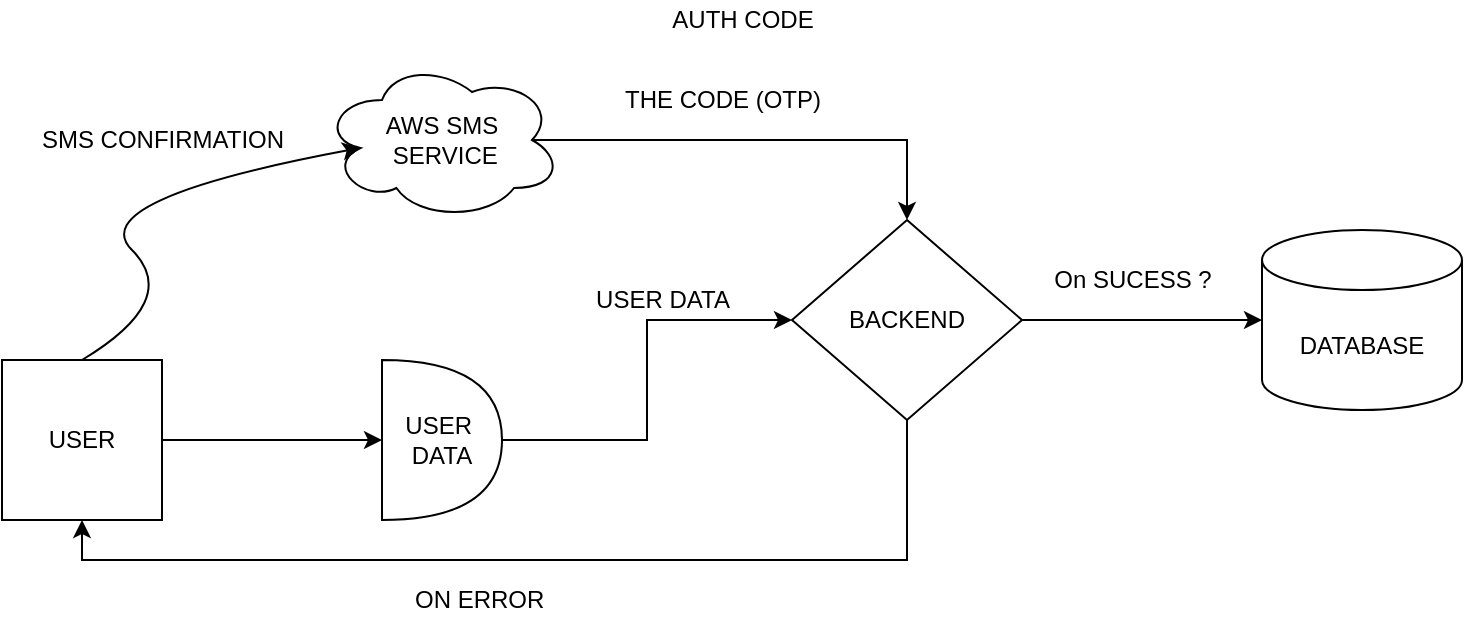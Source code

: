 <mxfile version="14.8.5" type="github">
  <diagram id="460ZACOPUbeRvNj8pBdt" name="Page-1">
    <mxGraphModel dx="1323" dy="598" grid="1" gridSize="10" guides="1" tooltips="1" connect="1" arrows="1" fold="1" page="1" pageScale="1" pageWidth="850" pageHeight="1100" math="0" shadow="0">
      <root>
        <mxCell id="0" />
        <mxCell id="1" parent="0" />
        <mxCell id="VTEPzCFBbiwPGGg2G6lf-13" style="edgeStyle=orthogonalEdgeStyle;rounded=0;orthogonalLoop=1;jettySize=auto;html=1;entryX=0;entryY=0.5;entryDx=0;entryDy=0;entryPerimeter=0;fontColor=#000000;" edge="1" parent="1" source="VTEPzCFBbiwPGGg2G6lf-1" target="VTEPzCFBbiwPGGg2G6lf-8">
          <mxGeometry relative="1" as="geometry" />
        </mxCell>
        <mxCell id="VTEPzCFBbiwPGGg2G6lf-1" value="USER" style="whiteSpace=wrap;html=1;aspect=fixed;" vertex="1" parent="1">
          <mxGeometry x="30" y="190" width="80" height="80" as="geometry" />
        </mxCell>
        <mxCell id="VTEPzCFBbiwPGGg2G6lf-2" value="DATABASE" style="shape=cylinder3;whiteSpace=wrap;html=1;boundedLbl=1;backgroundOutline=1;size=15;" vertex="1" parent="1">
          <mxGeometry x="660" y="125" width="100" height="90" as="geometry" />
        </mxCell>
        <mxCell id="VTEPzCFBbiwPGGg2G6lf-15" style="edgeStyle=orthogonalEdgeStyle;rounded=0;orthogonalLoop=1;jettySize=auto;html=1;entryX=0.5;entryY=0;entryDx=0;entryDy=0;fontColor=#000000;exitX=0.875;exitY=0.5;exitDx=0;exitDy=0;exitPerimeter=0;" edge="1" parent="1" source="VTEPzCFBbiwPGGg2G6lf-3" target="VTEPzCFBbiwPGGg2G6lf-14">
          <mxGeometry relative="1" as="geometry" />
        </mxCell>
        <mxCell id="VTEPzCFBbiwPGGg2G6lf-3" value="AWS SMS&lt;br&gt;&amp;nbsp;SERVICE" style="ellipse;shape=cloud;whiteSpace=wrap;html=1;" vertex="1" parent="1">
          <mxGeometry x="190" y="40" width="120" height="80" as="geometry" />
        </mxCell>
        <mxCell id="VTEPzCFBbiwPGGg2G6lf-16" style="edgeStyle=orthogonalEdgeStyle;rounded=0;orthogonalLoop=1;jettySize=auto;html=1;entryX=0;entryY=0.5;entryDx=0;entryDy=0;fontColor=#000000;" edge="1" parent="1" source="VTEPzCFBbiwPGGg2G6lf-8" target="VTEPzCFBbiwPGGg2G6lf-14">
          <mxGeometry relative="1" as="geometry" />
        </mxCell>
        <mxCell id="VTEPzCFBbiwPGGg2G6lf-8" value="USER&amp;nbsp;&lt;br&gt;DATA" style="shape=or;whiteSpace=wrap;html=1;labelBackgroundColor=none;fontColor=#000000;verticalAlign=middle;" vertex="1" parent="1">
          <mxGeometry x="220" y="190" width="60" height="80" as="geometry" />
        </mxCell>
        <mxCell id="VTEPzCFBbiwPGGg2G6lf-10" value="" style="curved=1;endArrow=classic;html=1;fontColor=#000000;entryX=0.16;entryY=0.55;entryDx=0;entryDy=0;entryPerimeter=0;exitX=0.5;exitY=0;exitDx=0;exitDy=0;" edge="1" parent="1" source="VTEPzCFBbiwPGGg2G6lf-1" target="VTEPzCFBbiwPGGg2G6lf-3">
          <mxGeometry width="50" height="50" relative="1" as="geometry">
            <mxPoint x="70" y="160" as="sourcePoint" />
            <mxPoint x="120" y="110" as="targetPoint" />
            <Array as="points">
              <mxPoint x="120" y="160" />
              <mxPoint x="70" y="110" />
            </Array>
          </mxGeometry>
        </mxCell>
        <mxCell id="VTEPzCFBbiwPGGg2G6lf-11" value="SMS CONFIRMATION" style="text;html=1;align=center;verticalAlign=middle;resizable=0;points=[];autosize=1;strokeColor=none;fontColor=#000000;" vertex="1" parent="1">
          <mxGeometry x="40" y="70" width="140" height="20" as="geometry" />
        </mxCell>
        <mxCell id="VTEPzCFBbiwPGGg2G6lf-17" style="edgeStyle=orthogonalEdgeStyle;rounded=0;orthogonalLoop=1;jettySize=auto;html=1;fontColor=#000000;" edge="1" parent="1" source="VTEPzCFBbiwPGGg2G6lf-14" target="VTEPzCFBbiwPGGg2G6lf-2">
          <mxGeometry relative="1" as="geometry" />
        </mxCell>
        <mxCell id="VTEPzCFBbiwPGGg2G6lf-18" style="edgeStyle=orthogonalEdgeStyle;rounded=0;orthogonalLoop=1;jettySize=auto;html=1;exitX=0.5;exitY=1;exitDx=0;exitDy=0;entryX=0.5;entryY=1;entryDx=0;entryDy=0;fontColor=#000000;" edge="1" parent="1" source="VTEPzCFBbiwPGGg2G6lf-14" target="VTEPzCFBbiwPGGg2G6lf-1">
          <mxGeometry relative="1" as="geometry" />
        </mxCell>
        <mxCell id="VTEPzCFBbiwPGGg2G6lf-14" value="BACKEND" style="rhombus;whiteSpace=wrap;html=1;labelBackgroundColor=none;fontColor=#000000;verticalAlign=middle;" vertex="1" parent="1">
          <mxGeometry x="425" y="120" width="115" height="100" as="geometry" />
        </mxCell>
        <mxCell id="VTEPzCFBbiwPGGg2G6lf-19" value="THE CODE (OTP)" style="text;html=1;align=center;verticalAlign=middle;resizable=0;points=[];autosize=1;strokeColor=none;fontColor=#000000;" vertex="1" parent="1">
          <mxGeometry x="335" y="50" width="110" height="20" as="geometry" />
        </mxCell>
        <mxCell id="VTEPzCFBbiwPGGg2G6lf-20" value="USER DATA" style="text;html=1;align=center;verticalAlign=middle;resizable=0;points=[];autosize=1;strokeColor=none;fontColor=#000000;" vertex="1" parent="1">
          <mxGeometry x="320" y="150" width="80" height="20" as="geometry" />
        </mxCell>
        <mxCell id="VTEPzCFBbiwPGGg2G6lf-21" value="On SUCESS ?" style="text;html=1;align=center;verticalAlign=middle;resizable=0;points=[];autosize=1;strokeColor=none;fontColor=#000000;" vertex="1" parent="1">
          <mxGeometry x="550" y="140" width="90" height="20" as="geometry" />
        </mxCell>
        <mxCell id="VTEPzCFBbiwPGGg2G6lf-22" value="ON ERROR&amp;nbsp;" style="text;html=1;align=center;verticalAlign=middle;resizable=0;points=[];autosize=1;strokeColor=none;fontColor=#000000;" vertex="1" parent="1">
          <mxGeometry x="230" y="300" width="80" height="20" as="geometry" />
        </mxCell>
        <mxCell id="VTEPzCFBbiwPGGg2G6lf-23" value="AUTH CODE" style="text;html=1;align=center;verticalAlign=middle;resizable=0;points=[];autosize=1;strokeColor=none;fontColor=#000000;" vertex="1" parent="1">
          <mxGeometry x="355" y="10" width="90" height="20" as="geometry" />
        </mxCell>
      </root>
    </mxGraphModel>
  </diagram>
</mxfile>
